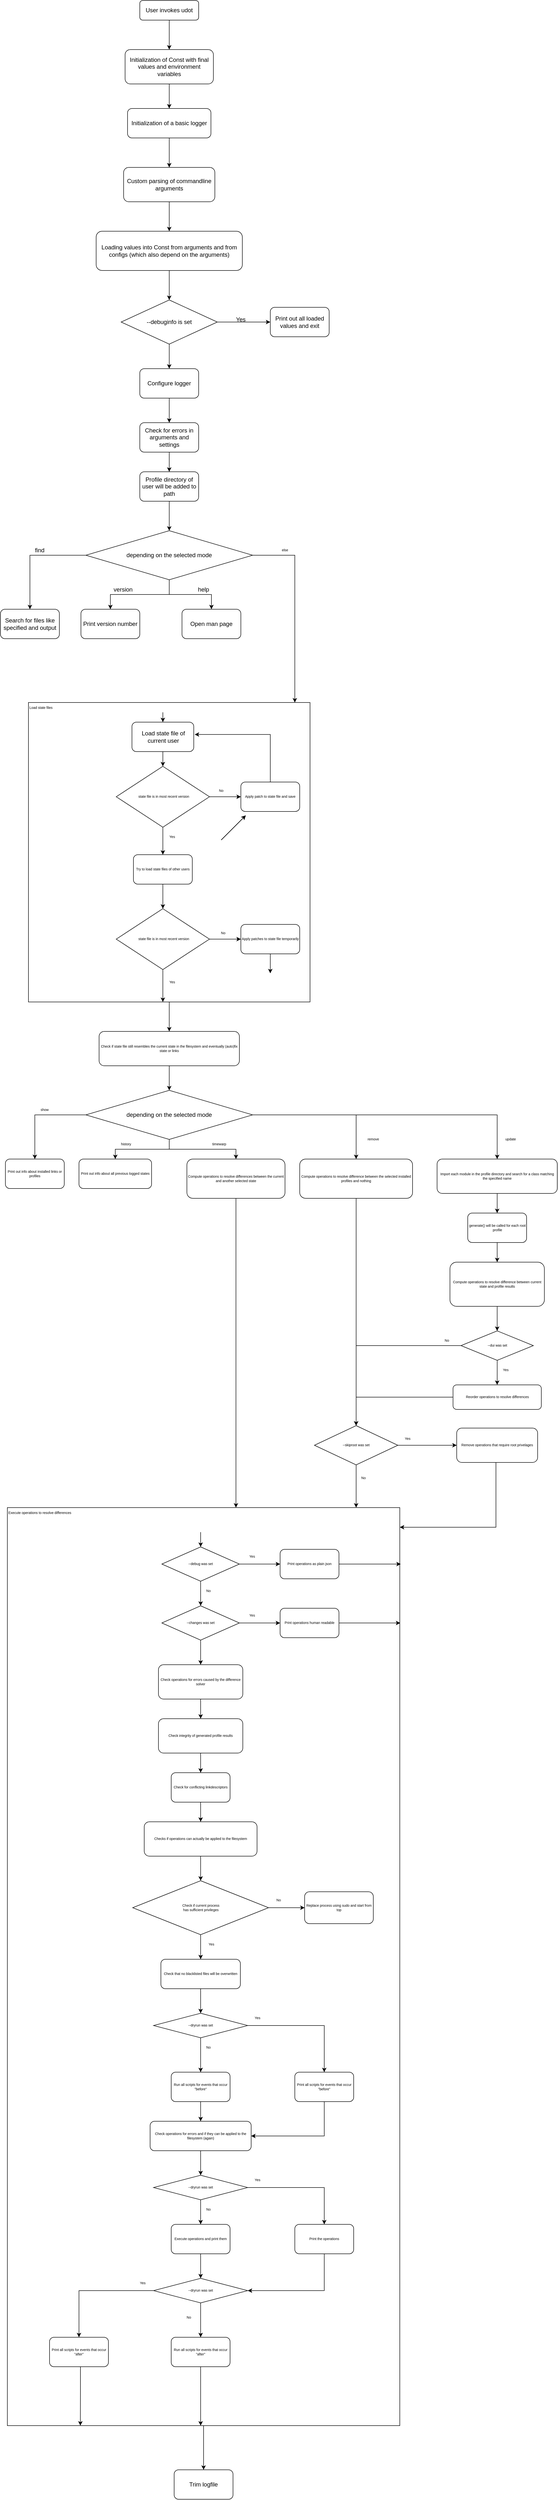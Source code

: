 <mxfile version="13.2.1" type="device"><diagram id="C5RBs43oDa-KdzZeNtuy" name="Page-1"><mxGraphModel dx="351" dy="704" grid="1" gridSize="10" guides="1" tooltips="1" connect="1" arrows="1" fold="1" page="1" pageScale="1" pageWidth="827" pageHeight="1169" math="0" shadow="0"><root><mxCell id="WIyWlLk6GJQsqaUBKTNV-0"/><mxCell id="WIyWlLk6GJQsqaUBKTNV-1" parent="WIyWlLk6GJQsqaUBKTNV-0"/><mxCell id="iLqDEVRKOogCgmHGvr0Y-1" value="" style="edgeStyle=orthogonalEdgeStyle;rounded=0;orthogonalLoop=1;jettySize=auto;html=1;" edge="1" parent="WIyWlLk6GJQsqaUBKTNV-1" source="WIyWlLk6GJQsqaUBKTNV-3" target="iLqDEVRKOogCgmHGvr0Y-0"><mxGeometry relative="1" as="geometry"/></mxCell><mxCell id="WIyWlLk6GJQsqaUBKTNV-3" value="User invokes udot" style="rounded=1;whiteSpace=wrap;html=1;fontSize=12;glass=0;strokeWidth=1;shadow=0;" parent="WIyWlLk6GJQsqaUBKTNV-1" vertex="1"><mxGeometry x="354" y="50" width="120" height="40" as="geometry"/></mxCell><mxCell id="iLqDEVRKOogCgmHGvr0Y-3" value="" style="edgeStyle=orthogonalEdgeStyle;rounded=0;orthogonalLoop=1;jettySize=auto;html=1;" edge="1" parent="WIyWlLk6GJQsqaUBKTNV-1" source="iLqDEVRKOogCgmHGvr0Y-0" target="iLqDEVRKOogCgmHGvr0Y-2"><mxGeometry relative="1" as="geometry"/></mxCell><mxCell id="iLqDEVRKOogCgmHGvr0Y-0" value="Initialization of Const with final values and environment variables" style="rounded=1;whiteSpace=wrap;html=1;" vertex="1" parent="WIyWlLk6GJQsqaUBKTNV-1"><mxGeometry x="324" y="150" width="180" height="70" as="geometry"/></mxCell><mxCell id="iLqDEVRKOogCgmHGvr0Y-5" value="" style="edgeStyle=orthogonalEdgeStyle;rounded=0;orthogonalLoop=1;jettySize=auto;html=1;" edge="1" parent="WIyWlLk6GJQsqaUBKTNV-1" source="iLqDEVRKOogCgmHGvr0Y-2" target="iLqDEVRKOogCgmHGvr0Y-4"><mxGeometry relative="1" as="geometry"/></mxCell><mxCell id="iLqDEVRKOogCgmHGvr0Y-2" value="Initialization of a basic logger " style="rounded=1;whiteSpace=wrap;html=1;" vertex="1" parent="WIyWlLk6GJQsqaUBKTNV-1"><mxGeometry x="329" y="270" width="170" height="60" as="geometry"/></mxCell><mxCell id="iLqDEVRKOogCgmHGvr0Y-8" value="" style="edgeStyle=orthogonalEdgeStyle;rounded=0;orthogonalLoop=1;jettySize=auto;html=1;" edge="1" parent="WIyWlLk6GJQsqaUBKTNV-1" source="iLqDEVRKOogCgmHGvr0Y-4" target="iLqDEVRKOogCgmHGvr0Y-7"><mxGeometry relative="1" as="geometry"/></mxCell><mxCell id="iLqDEVRKOogCgmHGvr0Y-4" value="&lt;div&gt;Custom parsing of commandline arguments&lt;/div&gt;" style="rounded=1;whiteSpace=wrap;html=1;" vertex="1" parent="WIyWlLk6GJQsqaUBKTNV-1"><mxGeometry x="321" y="390" width="186" height="70" as="geometry"/></mxCell><mxCell id="iLqDEVRKOogCgmHGvr0Y-10" value="" style="edgeStyle=orthogonalEdgeStyle;rounded=0;orthogonalLoop=1;jettySize=auto;html=1;" edge="1" parent="WIyWlLk6GJQsqaUBKTNV-1" source="iLqDEVRKOogCgmHGvr0Y-7" target="iLqDEVRKOogCgmHGvr0Y-9"><mxGeometry relative="1" as="geometry"/></mxCell><mxCell id="iLqDEVRKOogCgmHGvr0Y-7" value="Loading values into Const from arguments and from configs (which also depend on the arguments)" style="rounded=1;whiteSpace=wrap;html=1;" vertex="1" parent="WIyWlLk6GJQsqaUBKTNV-1"><mxGeometry x="265" y="520" width="298" height="80" as="geometry"/></mxCell><mxCell id="iLqDEVRKOogCgmHGvr0Y-13" value="" style="edgeStyle=orthogonalEdgeStyle;rounded=0;orthogonalLoop=1;jettySize=auto;html=1;entryX=0;entryY=0.5;entryDx=0;entryDy=0;" edge="1" parent="WIyWlLk6GJQsqaUBKTNV-1" source="iLqDEVRKOogCgmHGvr0Y-9" target="iLqDEVRKOogCgmHGvr0Y-11"><mxGeometry relative="1" as="geometry"><mxPoint x="592" y="705" as="targetPoint"/></mxGeometry></mxCell><mxCell id="iLqDEVRKOogCgmHGvr0Y-18" value="" style="edgeStyle=orthogonalEdgeStyle;rounded=0;orthogonalLoop=1;jettySize=auto;html=1;" edge="1" parent="WIyWlLk6GJQsqaUBKTNV-1" source="iLqDEVRKOogCgmHGvr0Y-9" target="iLqDEVRKOogCgmHGvr0Y-17"><mxGeometry relative="1" as="geometry"/></mxCell><mxCell id="iLqDEVRKOogCgmHGvr0Y-9" value="&lt;div&gt;--debuginfo is set&lt;/div&gt;" style="rhombus;whiteSpace=wrap;html=1;" vertex="1" parent="WIyWlLk6GJQsqaUBKTNV-1"><mxGeometry x="316" y="660" width="196" height="90" as="geometry"/></mxCell><mxCell id="iLqDEVRKOogCgmHGvr0Y-11" value="Print out all loaded values and exit" style="rounded=1;whiteSpace=wrap;html=1;" vertex="1" parent="WIyWlLk6GJQsqaUBKTNV-1"><mxGeometry x="620" y="675" width="120" height="60" as="geometry"/></mxCell><mxCell id="iLqDEVRKOogCgmHGvr0Y-14" value="&lt;div&gt;Yes&lt;/div&gt;" style="text;html=1;strokeColor=none;fillColor=none;align=center;verticalAlign=middle;whiteSpace=wrap;rounded=0;" vertex="1" parent="WIyWlLk6GJQsqaUBKTNV-1"><mxGeometry x="540" y="690" width="40" height="20" as="geometry"/></mxCell><mxCell id="iLqDEVRKOogCgmHGvr0Y-20" value="" style="edgeStyle=orthogonalEdgeStyle;rounded=0;orthogonalLoop=1;jettySize=auto;html=1;" edge="1" parent="WIyWlLk6GJQsqaUBKTNV-1" source="iLqDEVRKOogCgmHGvr0Y-17" target="iLqDEVRKOogCgmHGvr0Y-19"><mxGeometry relative="1" as="geometry"/></mxCell><mxCell id="iLqDEVRKOogCgmHGvr0Y-17" value="Configure logger" style="rounded=1;whiteSpace=wrap;html=1;" vertex="1" parent="WIyWlLk6GJQsqaUBKTNV-1"><mxGeometry x="354" y="800" width="120" height="60" as="geometry"/></mxCell><mxCell id="iLqDEVRKOogCgmHGvr0Y-23" value="" style="edgeStyle=orthogonalEdgeStyle;rounded=0;orthogonalLoop=1;jettySize=auto;html=1;" edge="1" parent="WIyWlLk6GJQsqaUBKTNV-1" source="iLqDEVRKOogCgmHGvr0Y-19" target="iLqDEVRKOogCgmHGvr0Y-22"><mxGeometry relative="1" as="geometry"/></mxCell><mxCell id="iLqDEVRKOogCgmHGvr0Y-19" value="Check for errors in arguments and settings " style="rounded=1;whiteSpace=wrap;html=1;" vertex="1" parent="WIyWlLk6GJQsqaUBKTNV-1"><mxGeometry x="354" y="910" width="120" height="60" as="geometry"/></mxCell><mxCell id="iLqDEVRKOogCgmHGvr0Y-26" value="" style="edgeStyle=orthogonalEdgeStyle;rounded=0;orthogonalLoop=1;jettySize=auto;html=1;" edge="1" parent="WIyWlLk6GJQsqaUBKTNV-1" source="iLqDEVRKOogCgmHGvr0Y-22" target="iLqDEVRKOogCgmHGvr0Y-25"><mxGeometry relative="1" as="geometry"/></mxCell><mxCell id="iLqDEVRKOogCgmHGvr0Y-22" value="Profile directory of user will be added to path" style="rounded=1;whiteSpace=wrap;html=1;" vertex="1" parent="WIyWlLk6GJQsqaUBKTNV-1"><mxGeometry x="354" y="1010" width="120" height="60" as="geometry"/></mxCell><mxCell id="iLqDEVRKOogCgmHGvr0Y-30" style="edgeStyle=orthogonalEdgeStyle;rounded=0;orthogonalLoop=1;jettySize=auto;html=1;" edge="1" parent="WIyWlLk6GJQsqaUBKTNV-1" source="iLqDEVRKOogCgmHGvr0Y-25" target="iLqDEVRKOogCgmHGvr0Y-27"><mxGeometry relative="1" as="geometry"/></mxCell><mxCell id="iLqDEVRKOogCgmHGvr0Y-35" style="edgeStyle=orthogonalEdgeStyle;rounded=0;orthogonalLoop=1;jettySize=auto;html=1;" edge="1" parent="WIyWlLk6GJQsqaUBKTNV-1" source="iLqDEVRKOogCgmHGvr0Y-25" target="iLqDEVRKOogCgmHGvr0Y-32"><mxGeometry relative="1" as="geometry"/></mxCell><mxCell id="iLqDEVRKOogCgmHGvr0Y-38" style="edgeStyle=orthogonalEdgeStyle;rounded=0;orthogonalLoop=1;jettySize=auto;html=1;" edge="1" parent="WIyWlLk6GJQsqaUBKTNV-1" source="iLqDEVRKOogCgmHGvr0Y-25" target="iLqDEVRKOogCgmHGvr0Y-37"><mxGeometry relative="1" as="geometry"/></mxCell><mxCell id="iLqDEVRKOogCgmHGvr0Y-46" style="edgeStyle=orthogonalEdgeStyle;rounded=0;orthogonalLoop=1;jettySize=auto;html=1;fontSize=7;" edge="1" parent="WIyWlLk6GJQsqaUBKTNV-1" source="iLqDEVRKOogCgmHGvr0Y-25" target="iLqDEVRKOogCgmHGvr0Y-41"><mxGeometry relative="1" as="geometry"><Array as="points"><mxPoint x="670" y="1180"/></Array></mxGeometry></mxCell><mxCell id="iLqDEVRKOogCgmHGvr0Y-25" value="depending on the selected mode" style="rhombus;whiteSpace=wrap;html=1;" vertex="1" parent="WIyWlLk6GJQsqaUBKTNV-1"><mxGeometry x="244" y="1130" width="340" height="100" as="geometry"/></mxCell><mxCell id="iLqDEVRKOogCgmHGvr0Y-27" value="Search for files like specified and output " style="rounded=1;whiteSpace=wrap;html=1;" vertex="1" parent="WIyWlLk6GJQsqaUBKTNV-1"><mxGeometry x="70" y="1290" width="120" height="60" as="geometry"/></mxCell><mxCell id="iLqDEVRKOogCgmHGvr0Y-31" value="find" style="text;html=1;strokeColor=none;fillColor=none;align=center;verticalAlign=middle;whiteSpace=wrap;rounded=0;" vertex="1" parent="WIyWlLk6GJQsqaUBKTNV-1"><mxGeometry x="130" y="1160" width="40" height="20" as="geometry"/></mxCell><mxCell id="iLqDEVRKOogCgmHGvr0Y-32" value="Print version number" style="rounded=1;whiteSpace=wrap;html=1;" vertex="1" parent="WIyWlLk6GJQsqaUBKTNV-1"><mxGeometry x="234" y="1290" width="120" height="60" as="geometry"/></mxCell><mxCell id="iLqDEVRKOogCgmHGvr0Y-36" value="&lt;div&gt;version&lt;/div&gt;" style="text;html=1;strokeColor=none;fillColor=none;align=center;verticalAlign=middle;whiteSpace=wrap;rounded=0;" vertex="1" parent="WIyWlLk6GJQsqaUBKTNV-1"><mxGeometry x="300" y="1240" width="40" height="20" as="geometry"/></mxCell><mxCell id="iLqDEVRKOogCgmHGvr0Y-37" value="Open man page" style="rounded=1;whiteSpace=wrap;html=1;" vertex="1" parent="WIyWlLk6GJQsqaUBKTNV-1"><mxGeometry x="440" y="1290" width="120" height="60" as="geometry"/></mxCell><mxCell id="iLqDEVRKOogCgmHGvr0Y-39" value="&lt;div&gt;help&lt;/div&gt;" style="text;html=1;strokeColor=none;fillColor=none;align=center;verticalAlign=middle;whiteSpace=wrap;rounded=0;" vertex="1" parent="WIyWlLk6GJQsqaUBKTNV-1"><mxGeometry x="464" y="1240" width="40" height="20" as="geometry"/></mxCell><mxCell id="iLqDEVRKOogCgmHGvr0Y-66" value="" style="edgeStyle=orthogonalEdgeStyle;rounded=0;orthogonalLoop=1;jettySize=auto;html=1;fontSize=7;" edge="1" parent="WIyWlLk6GJQsqaUBKTNV-1" source="iLqDEVRKOogCgmHGvr0Y-41" target="iLqDEVRKOogCgmHGvr0Y-65"><mxGeometry relative="1" as="geometry"/></mxCell><mxCell id="iLqDEVRKOogCgmHGvr0Y-41" value="&lt;div&gt;&lt;font style=&quot;font-size: 7px&quot;&gt;Load state files&lt;br&gt;&lt;/font&gt;&lt;/div&gt;" style="rounded=0;whiteSpace=wrap;html=1;align=left;verticalAlign=top;fontSize=7;" vertex="1" parent="WIyWlLk6GJQsqaUBKTNV-1"><mxGeometry x="127" y="1480" width="574" height="610" as="geometry"/></mxCell><mxCell id="iLqDEVRKOogCgmHGvr0Y-45" style="edgeStyle=orthogonalEdgeStyle;rounded=0;orthogonalLoop=1;jettySize=auto;html=1;fontSize=7;" edge="1" parent="WIyWlLk6GJQsqaUBKTNV-1" source="iLqDEVRKOogCgmHGvr0Y-43" target="iLqDEVRKOogCgmHGvr0Y-44"><mxGeometry relative="1" as="geometry"/></mxCell><mxCell id="iLqDEVRKOogCgmHGvr0Y-43" value="&lt;div style=&quot;font-size: 12px&quot; align=&quot;center&quot;&gt;Load state file of current user&lt;br&gt;&lt;/div&gt;" style="rounded=1;whiteSpace=wrap;html=1;fontSize=7;align=left;" vertex="1" parent="WIyWlLk6GJQsqaUBKTNV-1"><mxGeometry x="338" y="1520" width="126" height="60" as="geometry"/></mxCell><mxCell id="iLqDEVRKOogCgmHGvr0Y-49" style="edgeStyle=orthogonalEdgeStyle;rounded=0;orthogonalLoop=1;jettySize=auto;html=1;fontSize=7;" edge="1" parent="WIyWlLk6GJQsqaUBKTNV-1" source="iLqDEVRKOogCgmHGvr0Y-44" target="iLqDEVRKOogCgmHGvr0Y-48"><mxGeometry relative="1" as="geometry"/></mxCell><mxCell id="iLqDEVRKOogCgmHGvr0Y-53" value="" style="edgeStyle=orthogonalEdgeStyle;rounded=0;orthogonalLoop=1;jettySize=auto;html=1;fontSize=7;" edge="1" parent="WIyWlLk6GJQsqaUBKTNV-1" source="iLqDEVRKOogCgmHGvr0Y-44" target="iLqDEVRKOogCgmHGvr0Y-52"><mxGeometry relative="1" as="geometry"/></mxCell><mxCell id="iLqDEVRKOogCgmHGvr0Y-44" value="&amp;nbsp; state file is in most recent version" style="rhombus;whiteSpace=wrap;html=1;fontSize=7;align=center;verticalAlign=middle;" vertex="1" parent="WIyWlLk6GJQsqaUBKTNV-1"><mxGeometry x="306" y="1610" width="190" height="124" as="geometry"/></mxCell><mxCell id="iLqDEVRKOogCgmHGvr0Y-47" value="else" style="text;html=1;strokeColor=none;fillColor=none;align=center;verticalAlign=middle;whiteSpace=wrap;rounded=0;fontSize=7;" vertex="1" parent="WIyWlLk6GJQsqaUBKTNV-1"><mxGeometry x="630" y="1160" width="40" height="20" as="geometry"/></mxCell><mxCell id="iLqDEVRKOogCgmHGvr0Y-50" style="edgeStyle=orthogonalEdgeStyle;rounded=0;orthogonalLoop=1;jettySize=auto;html=1;entryX=1.015;entryY=0.419;entryDx=0;entryDy=0;entryPerimeter=0;fontSize=7;" edge="1" parent="WIyWlLk6GJQsqaUBKTNV-1" source="iLqDEVRKOogCgmHGvr0Y-48" target="iLqDEVRKOogCgmHGvr0Y-43"><mxGeometry relative="1" as="geometry"><Array as="points"><mxPoint x="620" y="1545"/></Array></mxGeometry></mxCell><mxCell id="iLqDEVRKOogCgmHGvr0Y-48" value="Apply patch to state file and save" style="rounded=1;whiteSpace=wrap;html=1;fontSize=7;align=center;" vertex="1" parent="WIyWlLk6GJQsqaUBKTNV-1"><mxGeometry x="560" y="1642" width="120" height="60" as="geometry"/></mxCell><mxCell id="iLqDEVRKOogCgmHGvr0Y-51" value="No" style="text;html=1;strokeColor=none;fillColor=none;align=center;verticalAlign=middle;whiteSpace=wrap;rounded=0;fontSize=7;" vertex="1" parent="WIyWlLk6GJQsqaUBKTNV-1"><mxGeometry x="500" y="1650" width="40" height="20" as="geometry"/></mxCell><mxCell id="iLqDEVRKOogCgmHGvr0Y-55" value="" style="edgeStyle=orthogonalEdgeStyle;rounded=0;orthogonalLoop=1;jettySize=auto;html=1;fontSize=7;" edge="1" parent="WIyWlLk6GJQsqaUBKTNV-1" source="iLqDEVRKOogCgmHGvr0Y-52" target="iLqDEVRKOogCgmHGvr0Y-54"><mxGeometry relative="1" as="geometry"/></mxCell><mxCell id="iLqDEVRKOogCgmHGvr0Y-52" value="Try to load state files of other users" style="rounded=1;whiteSpace=wrap;html=1;fontSize=7;align=center;" vertex="1" parent="WIyWlLk6GJQsqaUBKTNV-1"><mxGeometry x="341" y="1790" width="120" height="60" as="geometry"/></mxCell><mxCell id="iLqDEVRKOogCgmHGvr0Y-57" value="" style="edgeStyle=orthogonalEdgeStyle;rounded=0;orthogonalLoop=1;jettySize=auto;html=1;fontSize=7;" edge="1" parent="WIyWlLk6GJQsqaUBKTNV-1" source="iLqDEVRKOogCgmHGvr0Y-54" target="iLqDEVRKOogCgmHGvr0Y-56"><mxGeometry relative="1" as="geometry"/></mxCell><mxCell id="iLqDEVRKOogCgmHGvr0Y-61" value="" style="edgeStyle=orthogonalEdgeStyle;rounded=0;orthogonalLoop=1;jettySize=auto;html=1;fontSize=7;" edge="1" parent="WIyWlLk6GJQsqaUBKTNV-1" source="iLqDEVRKOogCgmHGvr0Y-54"><mxGeometry relative="1" as="geometry"><mxPoint x="401" y="2090" as="targetPoint"/></mxGeometry></mxCell><mxCell id="iLqDEVRKOogCgmHGvr0Y-54" value="&amp;nbsp; state file is in most recent version" style="rhombus;whiteSpace=wrap;html=1;fontSize=7;align=center;verticalAlign=middle;" vertex="1" parent="WIyWlLk6GJQsqaUBKTNV-1"><mxGeometry x="306" y="1900" width="190" height="124" as="geometry"/></mxCell><mxCell id="iLqDEVRKOogCgmHGvr0Y-56" value="Apply patches to state file temporarily" style="rounded=1;whiteSpace=wrap;html=1;fontSize=7;align=center;" vertex="1" parent="WIyWlLk6GJQsqaUBKTNV-1"><mxGeometry x="560" y="1932" width="120" height="60" as="geometry"/></mxCell><mxCell id="iLqDEVRKOogCgmHGvr0Y-58" value="No" style="text;html=1;strokeColor=none;fillColor=none;align=center;verticalAlign=middle;whiteSpace=wrap;rounded=0;fontSize=7;" vertex="1" parent="WIyWlLk6GJQsqaUBKTNV-1"><mxGeometry x="504" y="1940" width="40" height="20" as="geometry"/></mxCell><mxCell id="iLqDEVRKOogCgmHGvr0Y-59" value="&lt;div&gt;Yes&lt;/div&gt;" style="text;html=1;strokeColor=none;fillColor=none;align=center;verticalAlign=middle;whiteSpace=wrap;rounded=0;fontSize=7;" vertex="1" parent="WIyWlLk6GJQsqaUBKTNV-1"><mxGeometry x="400" y="1744" width="40" height="20" as="geometry"/></mxCell><mxCell id="iLqDEVRKOogCgmHGvr0Y-63" style="edgeStyle=orthogonalEdgeStyle;rounded=0;orthogonalLoop=1;jettySize=auto;html=1;fontSize=7;" edge="1" parent="WIyWlLk6GJQsqaUBKTNV-1" source="iLqDEVRKOogCgmHGvr0Y-56" target="iLqDEVRKOogCgmHGvr0Y-41"><mxGeometry relative="1" as="geometry"><Array as="points"><mxPoint x="630" y="2040"/><mxPoint x="630" y="2040"/></Array></mxGeometry></mxCell><mxCell id="iLqDEVRKOogCgmHGvr0Y-64" value="&lt;div&gt;Yes&lt;/div&gt;" style="text;html=1;strokeColor=none;fillColor=none;align=center;verticalAlign=middle;whiteSpace=wrap;rounded=0;fontSize=7;" vertex="1" parent="WIyWlLk6GJQsqaUBKTNV-1"><mxGeometry x="400" y="2040" width="40" height="20" as="geometry"/></mxCell><mxCell id="iLqDEVRKOogCgmHGvr0Y-68" value="" style="edgeStyle=orthogonalEdgeStyle;rounded=0;orthogonalLoop=1;jettySize=auto;html=1;fontSize=7;" edge="1" parent="WIyWlLk6GJQsqaUBKTNV-1" source="iLqDEVRKOogCgmHGvr0Y-65" target="iLqDEVRKOogCgmHGvr0Y-67"><mxGeometry relative="1" as="geometry"/></mxCell><mxCell id="iLqDEVRKOogCgmHGvr0Y-65" value="Check if state file still resembles the current state in the filesystem and eventually (auto)fix state or links" style="rounded=1;whiteSpace=wrap;html=1;fontSize=7;align=center;" vertex="1" parent="WIyWlLk6GJQsqaUBKTNV-1"><mxGeometry x="271" y="2150" width="286" height="70" as="geometry"/></mxCell><mxCell id="iLqDEVRKOogCgmHGvr0Y-71" value="" style="edgeStyle=orthogonalEdgeStyle;rounded=0;orthogonalLoop=1;jettySize=auto;html=1;fontSize=7;" edge="1" parent="WIyWlLk6GJQsqaUBKTNV-1" source="iLqDEVRKOogCgmHGvr0Y-67" target="iLqDEVRKOogCgmHGvr0Y-69"><mxGeometry relative="1" as="geometry"><mxPoint x="130" y="2400" as="targetPoint"/></mxGeometry></mxCell><mxCell id="iLqDEVRKOogCgmHGvr0Y-74" style="edgeStyle=orthogonalEdgeStyle;rounded=0;orthogonalLoop=1;jettySize=auto;html=1;fontSize=7;" edge="1" parent="WIyWlLk6GJQsqaUBKTNV-1" source="iLqDEVRKOogCgmHGvr0Y-67" target="iLqDEVRKOogCgmHGvr0Y-73"><mxGeometry relative="1" as="geometry"/></mxCell><mxCell id="iLqDEVRKOogCgmHGvr0Y-78" style="edgeStyle=orthogonalEdgeStyle;rounded=0;orthogonalLoop=1;jettySize=auto;html=1;fontSize=7;" edge="1" parent="WIyWlLk6GJQsqaUBKTNV-1" source="iLqDEVRKOogCgmHGvr0Y-67" target="iLqDEVRKOogCgmHGvr0Y-76"><mxGeometry relative="1" as="geometry"/></mxCell><mxCell id="iLqDEVRKOogCgmHGvr0Y-80" style="edgeStyle=orthogonalEdgeStyle;rounded=0;orthogonalLoop=1;jettySize=auto;html=1;entryX=0.5;entryY=0;entryDx=0;entryDy=0;fontSize=7;" edge="1" parent="WIyWlLk6GJQsqaUBKTNV-1" source="iLqDEVRKOogCgmHGvr0Y-67" target="iLqDEVRKOogCgmHGvr0Y-77"><mxGeometry relative="1" as="geometry"/></mxCell><mxCell id="iLqDEVRKOogCgmHGvr0Y-87" style="edgeStyle=orthogonalEdgeStyle;rounded=0;orthogonalLoop=1;jettySize=auto;html=1;fontSize=7;" edge="1" parent="WIyWlLk6GJQsqaUBKTNV-1" source="iLqDEVRKOogCgmHGvr0Y-67" target="iLqDEVRKOogCgmHGvr0Y-83"><mxGeometry relative="1" as="geometry"/></mxCell><mxCell id="iLqDEVRKOogCgmHGvr0Y-67" value="depending on the selected mode" style="rhombus;whiteSpace=wrap;html=1;" vertex="1" parent="WIyWlLk6GJQsqaUBKTNV-1"><mxGeometry x="244" y="2270" width="340" height="100" as="geometry"/></mxCell><mxCell id="iLqDEVRKOogCgmHGvr0Y-69" value="Print out info about installed links or profiles" style="rounded=1;whiteSpace=wrap;html=1;fontSize=7;align=center;" vertex="1" parent="WIyWlLk6GJQsqaUBKTNV-1"><mxGeometry x="80" y="2410" width="120" height="60" as="geometry"/></mxCell><mxCell id="iLqDEVRKOogCgmHGvr0Y-72" value="show" style="text;html=1;strokeColor=none;fillColor=none;align=center;verticalAlign=middle;whiteSpace=wrap;rounded=0;fontSize=7;" vertex="1" parent="WIyWlLk6GJQsqaUBKTNV-1"><mxGeometry x="140" y="2300" width="40" height="20" as="geometry"/></mxCell><mxCell id="iLqDEVRKOogCgmHGvr0Y-73" value="Print out info about all previous logged states" style="rounded=1;whiteSpace=wrap;html=1;fontSize=7;align=center;" vertex="1" parent="WIyWlLk6GJQsqaUBKTNV-1"><mxGeometry x="230" y="2410" width="148" height="60" as="geometry"/></mxCell><mxCell id="iLqDEVRKOogCgmHGvr0Y-75" value="history" style="text;html=1;strokeColor=none;fillColor=none;align=center;verticalAlign=middle;whiteSpace=wrap;rounded=0;fontSize=7;" vertex="1" parent="WIyWlLk6GJQsqaUBKTNV-1"><mxGeometry x="306" y="2370" width="40" height="20" as="geometry"/></mxCell><mxCell id="iLqDEVRKOogCgmHGvr0Y-200" style="edgeStyle=orthogonalEdgeStyle;rounded=0;orthogonalLoop=1;jettySize=auto;html=1;fontSize=7;" edge="1" parent="WIyWlLk6GJQsqaUBKTNV-1" source="iLqDEVRKOogCgmHGvr0Y-76"><mxGeometry relative="1" as="geometry"><mxPoint x="550" y="3120" as="targetPoint"/><Array as="points"><mxPoint x="550" y="2890"/><mxPoint x="550" y="2890"/></Array></mxGeometry></mxCell><mxCell id="iLqDEVRKOogCgmHGvr0Y-76" value="Compute operations to resolve differences between the current and another selected state" style="rounded=1;whiteSpace=wrap;html=1;fontSize=7;align=center;" vertex="1" parent="WIyWlLk6GJQsqaUBKTNV-1"><mxGeometry x="450" y="2410" width="200" height="80" as="geometry"/></mxCell><mxCell id="iLqDEVRKOogCgmHGvr0Y-104" style="edgeStyle=orthogonalEdgeStyle;rounded=0;orthogonalLoop=1;jettySize=auto;html=1;fontSize=7;" edge="1" parent="WIyWlLk6GJQsqaUBKTNV-1" source="iLqDEVRKOogCgmHGvr0Y-77" target="iLqDEVRKOogCgmHGvr0Y-92"><mxGeometry relative="1" as="geometry"/></mxCell><mxCell id="iLqDEVRKOogCgmHGvr0Y-77" value="Compute operations to resolve difference between the selected installed profiles and nothing" style="rounded=1;whiteSpace=wrap;html=1;fontSize=7;align=center;" vertex="1" parent="WIyWlLk6GJQsqaUBKTNV-1"><mxGeometry x="680" y="2410" width="230" height="80" as="geometry"/></mxCell><mxCell id="iLqDEVRKOogCgmHGvr0Y-79" value="&lt;div&gt;timewarp&lt;/div&gt;" style="text;html=1;strokeColor=none;fillColor=none;align=center;verticalAlign=middle;whiteSpace=wrap;rounded=0;fontSize=7;" vertex="1" parent="WIyWlLk6GJQsqaUBKTNV-1"><mxGeometry x="496" y="2370" width="40" height="20" as="geometry"/></mxCell><mxCell id="iLqDEVRKOogCgmHGvr0Y-81" value="remove" style="text;html=1;strokeColor=none;fillColor=none;align=center;verticalAlign=middle;whiteSpace=wrap;rounded=0;fontSize=7;" vertex="1" parent="WIyWlLk6GJQsqaUBKTNV-1"><mxGeometry x="810" y="2360" width="40" height="20" as="geometry"/></mxCell><mxCell id="iLqDEVRKOogCgmHGvr0Y-91" value="" style="edgeStyle=orthogonalEdgeStyle;rounded=0;orthogonalLoop=1;jettySize=auto;html=1;fontSize=7;" edge="1" parent="WIyWlLk6GJQsqaUBKTNV-1" source="iLqDEVRKOogCgmHGvr0Y-82" target="iLqDEVRKOogCgmHGvr0Y-90"><mxGeometry relative="1" as="geometry"/></mxCell><mxCell id="iLqDEVRKOogCgmHGvr0Y-82" value="Compute operations to resolve difference between current state and profile results" style="rounded=1;whiteSpace=wrap;html=1;fontSize=7;align=center;" vertex="1" parent="WIyWlLk6GJQsqaUBKTNV-1"><mxGeometry x="986.25" y="2620" width="192.5" height="90" as="geometry"/></mxCell><mxCell id="iLqDEVRKOogCgmHGvr0Y-85" style="edgeStyle=orthogonalEdgeStyle;rounded=0;orthogonalLoop=1;jettySize=auto;html=1;entryX=0.5;entryY=0;entryDx=0;entryDy=0;fontSize=7;" edge="1" parent="WIyWlLk6GJQsqaUBKTNV-1" source="iLqDEVRKOogCgmHGvr0Y-83" target="iLqDEVRKOogCgmHGvr0Y-84"><mxGeometry relative="1" as="geometry"/></mxCell><mxCell id="iLqDEVRKOogCgmHGvr0Y-83" value="Import each module in the profile directory and search for a class matching the specified name" style="rounded=1;whiteSpace=wrap;html=1;fontSize=7;align=center;" vertex="1" parent="WIyWlLk6GJQsqaUBKTNV-1"><mxGeometry x="960" y="2410" width="245" height="70" as="geometry"/></mxCell><mxCell id="iLqDEVRKOogCgmHGvr0Y-86" style="edgeStyle=orthogonalEdgeStyle;rounded=0;orthogonalLoop=1;jettySize=auto;html=1;fontSize=7;" edge="1" parent="WIyWlLk6GJQsqaUBKTNV-1" source="iLqDEVRKOogCgmHGvr0Y-84" target="iLqDEVRKOogCgmHGvr0Y-82"><mxGeometry relative="1" as="geometry"/></mxCell><mxCell id="iLqDEVRKOogCgmHGvr0Y-84" value="generate() will be called for each root profile" style="rounded=1;whiteSpace=wrap;html=1;fontSize=7;align=center;" vertex="1" parent="WIyWlLk6GJQsqaUBKTNV-1"><mxGeometry x="1022.5" y="2520" width="120" height="60" as="geometry"/></mxCell><mxCell id="iLqDEVRKOogCgmHGvr0Y-88" value="update" style="text;html=1;strokeColor=none;fillColor=none;align=center;verticalAlign=middle;whiteSpace=wrap;rounded=0;fontSize=7;" vertex="1" parent="WIyWlLk6GJQsqaUBKTNV-1"><mxGeometry x="1090" y="2360" width="40" height="20" as="geometry"/></mxCell><mxCell id="iLqDEVRKOogCgmHGvr0Y-94" value="" style="edgeStyle=orthogonalEdgeStyle;rounded=0;orthogonalLoop=1;jettySize=auto;html=1;fontSize=7;entryX=1;entryY=0.5;entryDx=0;entryDy=0;" edge="1" parent="WIyWlLk6GJQsqaUBKTNV-1" source="iLqDEVRKOogCgmHGvr0Y-90" target="iLqDEVRKOogCgmHGvr0Y-92"><mxGeometry relative="1" as="geometry"><mxPoint x="928.75" y="2790.0" as="targetPoint"/><Array as="points"><mxPoint x="795" y="2790"/><mxPoint x="795" y="2993"/></Array></mxGeometry></mxCell><mxCell id="iLqDEVRKOogCgmHGvr0Y-98" style="edgeStyle=orthogonalEdgeStyle;rounded=0;orthogonalLoop=1;jettySize=auto;html=1;fontSize=7;" edge="1" parent="WIyWlLk6GJQsqaUBKTNV-1" source="iLqDEVRKOogCgmHGvr0Y-90" target="iLqDEVRKOogCgmHGvr0Y-96"><mxGeometry relative="1" as="geometry"/></mxCell><mxCell id="iLqDEVRKOogCgmHGvr0Y-90" value="--dui was set" style="rhombus;whiteSpace=wrap;html=1;fontSize=7;align=center;" vertex="1" parent="WIyWlLk6GJQsqaUBKTNV-1"><mxGeometry x="1008.75" y="2760" width="147.5" height="60" as="geometry"/></mxCell><mxCell id="iLqDEVRKOogCgmHGvr0Y-106" style="edgeStyle=orthogonalEdgeStyle;rounded=0;orthogonalLoop=1;jettySize=auto;html=1;fontSize=7;" edge="1" parent="WIyWlLk6GJQsqaUBKTNV-1" source="iLqDEVRKOogCgmHGvr0Y-92" target="iLqDEVRKOogCgmHGvr0Y-105"><mxGeometry relative="1" as="geometry"/></mxCell><mxCell id="iLqDEVRKOogCgmHGvr0Y-112" style="edgeStyle=orthogonalEdgeStyle;rounded=0;orthogonalLoop=1;jettySize=auto;html=1;fontSize=7;" edge="1" parent="WIyWlLk6GJQsqaUBKTNV-1" source="iLqDEVRKOogCgmHGvr0Y-92" target="iLqDEVRKOogCgmHGvr0Y-108"><mxGeometry relative="1" as="geometry"><Array as="points"><mxPoint x="795" y="3120"/><mxPoint x="795" y="3120"/></Array></mxGeometry></mxCell><mxCell id="iLqDEVRKOogCgmHGvr0Y-92" value="--skiproot was set" style="rhombus;whiteSpace=wrap;html=1;fontSize=7;align=center;" vertex="1" parent="WIyWlLk6GJQsqaUBKTNV-1"><mxGeometry x="710" y="2953" width="170" height="80" as="geometry"/></mxCell><mxCell id="iLqDEVRKOogCgmHGvr0Y-95" value="&lt;div&gt;No&lt;/div&gt;" style="text;html=1;strokeColor=none;fillColor=none;align=center;verticalAlign=middle;whiteSpace=wrap;rounded=0;fontSize=7;" vertex="1" parent="WIyWlLk6GJQsqaUBKTNV-1"><mxGeometry x="960" y="2770" width="40" height="20" as="geometry"/></mxCell><mxCell id="iLqDEVRKOogCgmHGvr0Y-103" style="edgeStyle=orthogonalEdgeStyle;rounded=0;orthogonalLoop=1;jettySize=auto;html=1;fontSize=7;" edge="1" parent="WIyWlLk6GJQsqaUBKTNV-1" source="iLqDEVRKOogCgmHGvr0Y-96" target="iLqDEVRKOogCgmHGvr0Y-92"><mxGeometry relative="1" as="geometry"/></mxCell><mxCell id="iLqDEVRKOogCgmHGvr0Y-96" value="Reorder operations to resolve differences" style="rounded=1;whiteSpace=wrap;html=1;fontSize=7;align=center;" vertex="1" parent="WIyWlLk6GJQsqaUBKTNV-1"><mxGeometry x="992.5" y="2870" width="180" height="50" as="geometry"/></mxCell><mxCell id="iLqDEVRKOogCgmHGvr0Y-102" value="&lt;div&gt;Yes&lt;/div&gt;" style="text;html=1;strokeColor=none;fillColor=none;align=center;verticalAlign=middle;whiteSpace=wrap;rounded=0;fontSize=7;" vertex="1" parent="WIyWlLk6GJQsqaUBKTNV-1"><mxGeometry x="1080" y="2830" width="40" height="20" as="geometry"/></mxCell><mxCell id="iLqDEVRKOogCgmHGvr0Y-113" style="edgeStyle=orthogonalEdgeStyle;rounded=0;orthogonalLoop=1;jettySize=auto;html=1;fontSize=7;" edge="1" parent="WIyWlLk6GJQsqaUBKTNV-1" source="iLqDEVRKOogCgmHGvr0Y-105" target="iLqDEVRKOogCgmHGvr0Y-108"><mxGeometry relative="1" as="geometry"><mxPoint x="1082.5" y="3240.0" as="targetPoint"/><Array as="points"><mxPoint x="1080" y="3160"/></Array></mxGeometry></mxCell><mxCell id="iLqDEVRKOogCgmHGvr0Y-105" value="Remove operations that require root privelages" style="rounded=1;whiteSpace=wrap;html=1;fontSize=7;align=center;" vertex="1" parent="WIyWlLk6GJQsqaUBKTNV-1"><mxGeometry x="1000" y="2958" width="165" height="70" as="geometry"/></mxCell><mxCell id="iLqDEVRKOogCgmHGvr0Y-107" value="&lt;div&gt;Yes&lt;/div&gt;" style="text;html=1;strokeColor=none;fillColor=none;align=center;verticalAlign=middle;whiteSpace=wrap;rounded=0;fontSize=7;" vertex="1" parent="WIyWlLk6GJQsqaUBKTNV-1"><mxGeometry x="880" y="2970" width="40" height="20" as="geometry"/></mxCell><mxCell id="iLqDEVRKOogCgmHGvr0Y-201" style="edgeStyle=orthogonalEdgeStyle;rounded=0;orthogonalLoop=1;jettySize=auto;html=1;fontSize=7;" edge="1" parent="WIyWlLk6GJQsqaUBKTNV-1" source="iLqDEVRKOogCgmHGvr0Y-108" target="iLqDEVRKOogCgmHGvr0Y-202"><mxGeometry relative="1" as="geometry"><mxPoint x="484" y="5180" as="targetPoint"/></mxGeometry></mxCell><mxCell id="iLqDEVRKOogCgmHGvr0Y-108" value="Execute operations to resolve differences" style="rounded=0;whiteSpace=wrap;html=1;fontSize=7;align=left;verticalAlign=top;" vertex="1" parent="WIyWlLk6GJQsqaUBKTNV-1"><mxGeometry x="84" y="3120" width="800" height="1870" as="geometry"/></mxCell><mxCell id="iLqDEVRKOogCgmHGvr0Y-111" value="&lt;div&gt;No&lt;/div&gt;" style="text;html=1;strokeColor=none;fillColor=none;align=center;verticalAlign=middle;whiteSpace=wrap;rounded=0;fontSize=7;" vertex="1" parent="WIyWlLk6GJQsqaUBKTNV-1"><mxGeometry x="790" y="3050" width="40" height="20" as="geometry"/></mxCell><mxCell id="iLqDEVRKOogCgmHGvr0Y-125" style="edgeStyle=orthogonalEdgeStyle;rounded=0;orthogonalLoop=1;jettySize=auto;html=1;fontSize=7;" edge="1" parent="WIyWlLk6GJQsqaUBKTNV-1" source="iLqDEVRKOogCgmHGvr0Y-116" target="iLqDEVRKOogCgmHGvr0Y-123"><mxGeometry relative="1" as="geometry"/></mxCell><mxCell id="iLqDEVRKOogCgmHGvr0Y-129" style="edgeStyle=orthogonalEdgeStyle;rounded=0;orthogonalLoop=1;jettySize=auto;html=1;fontSize=7;" edge="1" parent="WIyWlLk6GJQsqaUBKTNV-1" source="iLqDEVRKOogCgmHGvr0Y-116" target="iLqDEVRKOogCgmHGvr0Y-127"><mxGeometry relative="1" as="geometry"/></mxCell><mxCell id="iLqDEVRKOogCgmHGvr0Y-116" value="&lt;div&gt;--debug was set&lt;/div&gt;" style="rhombus;whiteSpace=wrap;html=1;fontSize=7;align=center;verticalAlign=middle;" vertex="1" parent="WIyWlLk6GJQsqaUBKTNV-1"><mxGeometry x="399" y="3200" width="158" height="70" as="geometry"/></mxCell><mxCell id="iLqDEVRKOogCgmHGvr0Y-117" value="" style="endArrow=classic;html=1;fontSize=7;" edge="1" parent="WIyWlLk6GJQsqaUBKTNV-1"><mxGeometry width="50" height="50" relative="1" as="geometry"><mxPoint x="520" y="1760" as="sourcePoint"/><mxPoint x="570" y="1710" as="targetPoint"/></mxGeometry></mxCell><mxCell id="iLqDEVRKOogCgmHGvr0Y-118" value="" style="endArrow=classic;html=1;fontSize=7;" edge="1" parent="WIyWlLk6GJQsqaUBKTNV-1"><mxGeometry width="50" height="50" relative="1" as="geometry"><mxPoint x="520" y="1760" as="sourcePoint"/><mxPoint x="570" y="1710" as="targetPoint"/></mxGeometry></mxCell><mxCell id="iLqDEVRKOogCgmHGvr0Y-119" value="" style="endArrow=classic;html=1;fontSize=7;" edge="1" parent="WIyWlLk6GJQsqaUBKTNV-1"><mxGeometry width="50" height="50" relative="1" as="geometry"><mxPoint x="520" y="1760" as="sourcePoint"/><mxPoint x="570" y="1710" as="targetPoint"/></mxGeometry></mxCell><mxCell id="iLqDEVRKOogCgmHGvr0Y-120" value="" style="endArrow=classic;html=1;fontSize=7;entryX=0.5;entryY=0;entryDx=0;entryDy=0;" edge="1" parent="WIyWlLk6GJQsqaUBKTNV-1" target="iLqDEVRKOogCgmHGvr0Y-43"><mxGeometry width="50" height="50" relative="1" as="geometry"><mxPoint x="401" y="1500" as="sourcePoint"/><mxPoint x="300" y="1540" as="targetPoint"/></mxGeometry></mxCell><mxCell id="iLqDEVRKOogCgmHGvr0Y-122" value="" style="endArrow=classic;html=1;fontSize=7;entryX=0.5;entryY=0;entryDx=0;entryDy=0;" edge="1" parent="WIyWlLk6GJQsqaUBKTNV-1" target="iLqDEVRKOogCgmHGvr0Y-116"><mxGeometry width="50" height="50" relative="1" as="geometry"><mxPoint x="478" y="3170" as="sourcePoint"/><mxPoint x="570" y="3170" as="targetPoint"/></mxGeometry></mxCell><mxCell id="iLqDEVRKOogCgmHGvr0Y-126" style="edgeStyle=orthogonalEdgeStyle;rounded=0;orthogonalLoop=1;jettySize=auto;html=1;fontSize=7;" edge="1" parent="WIyWlLk6GJQsqaUBKTNV-1" source="iLqDEVRKOogCgmHGvr0Y-123"><mxGeometry relative="1" as="geometry"><mxPoint x="886" y="3235" as="targetPoint"/><Array as="points"><mxPoint x="700" y="3235"/><mxPoint x="886" y="3235"/></Array></mxGeometry></mxCell><mxCell id="iLqDEVRKOogCgmHGvr0Y-123" value="Print operations as plain json" style="rounded=1;whiteSpace=wrap;html=1;fontSize=7;align=center;" vertex="1" parent="WIyWlLk6GJQsqaUBKTNV-1"><mxGeometry x="640" y="3205" width="120" height="60" as="geometry"/></mxCell><mxCell id="iLqDEVRKOogCgmHGvr0Y-134" style="edgeStyle=orthogonalEdgeStyle;rounded=0;orthogonalLoop=1;jettySize=auto;html=1;exitX=1;exitY=0.5;exitDx=0;exitDy=0;fontSize=7;" edge="1" parent="WIyWlLk6GJQsqaUBKTNV-1" source="iLqDEVRKOogCgmHGvr0Y-130"><mxGeometry relative="1" as="geometry"><mxPoint x="885" y="3355" as="targetPoint"/><Array as="points"><mxPoint x="830" y="3355"/><mxPoint x="830" y="3355"/></Array></mxGeometry></mxCell><mxCell id="iLqDEVRKOogCgmHGvr0Y-130" value="Print operations human readable" style="rounded=1;whiteSpace=wrap;html=1;fontSize=7;align=center;" vertex="1" parent="WIyWlLk6GJQsqaUBKTNV-1"><mxGeometry x="640" y="3325" width="120" height="60" as="geometry"/></mxCell><mxCell id="iLqDEVRKOogCgmHGvr0Y-132" style="edgeStyle=orthogonalEdgeStyle;rounded=0;orthogonalLoop=1;jettySize=auto;html=1;fontSize=7;" edge="1" parent="WIyWlLk6GJQsqaUBKTNV-1" source="iLqDEVRKOogCgmHGvr0Y-127" target="iLqDEVRKOogCgmHGvr0Y-130"><mxGeometry relative="1" as="geometry"/></mxCell><mxCell id="iLqDEVRKOogCgmHGvr0Y-140" style="edgeStyle=orthogonalEdgeStyle;rounded=0;orthogonalLoop=1;jettySize=auto;html=1;fontSize=7;" edge="1" parent="WIyWlLk6GJQsqaUBKTNV-1" source="iLqDEVRKOogCgmHGvr0Y-127" target="iLqDEVRKOogCgmHGvr0Y-139"><mxGeometry relative="1" as="geometry"/></mxCell><mxCell id="iLqDEVRKOogCgmHGvr0Y-127" value="&lt;div&gt;--changes was set&lt;/div&gt;" style="rhombus;whiteSpace=wrap;html=1;fontSize=7;align=center;verticalAlign=middle;" vertex="1" parent="WIyWlLk6GJQsqaUBKTNV-1"><mxGeometry x="399" y="3320" width="158" height="70" as="geometry"/></mxCell><mxCell id="iLqDEVRKOogCgmHGvr0Y-135" value="&lt;div&gt;Yes&lt;/div&gt;" style="text;html=1;strokeColor=none;fillColor=none;align=center;verticalAlign=middle;whiteSpace=wrap;rounded=0;fontSize=7;" vertex="1" parent="WIyWlLk6GJQsqaUBKTNV-1"><mxGeometry x="563" y="3210" width="40" height="20" as="geometry"/></mxCell><mxCell id="iLqDEVRKOogCgmHGvr0Y-136" value="&lt;div&gt;Yes&lt;/div&gt;" style="text;html=1;strokeColor=none;fillColor=none;align=center;verticalAlign=middle;whiteSpace=wrap;rounded=0;fontSize=7;" vertex="1" parent="WIyWlLk6GJQsqaUBKTNV-1"><mxGeometry x="563" y="3330" width="40" height="20" as="geometry"/></mxCell><mxCell id="iLqDEVRKOogCgmHGvr0Y-138" value="&lt;div&gt;No&lt;/div&gt;" style="text;html=1;strokeColor=none;fillColor=none;align=center;verticalAlign=middle;whiteSpace=wrap;rounded=0;fontSize=7;" vertex="1" parent="WIyWlLk6GJQsqaUBKTNV-1"><mxGeometry x="474" y="3280" width="40" height="20" as="geometry"/></mxCell><mxCell id="iLqDEVRKOogCgmHGvr0Y-142" style="edgeStyle=orthogonalEdgeStyle;rounded=0;orthogonalLoop=1;jettySize=auto;html=1;fontSize=7;" edge="1" parent="WIyWlLk6GJQsqaUBKTNV-1" source="iLqDEVRKOogCgmHGvr0Y-139" target="iLqDEVRKOogCgmHGvr0Y-141"><mxGeometry relative="1" as="geometry"/></mxCell><mxCell id="iLqDEVRKOogCgmHGvr0Y-139" value="Check operations for errors caused by the difference solver" style="rounded=1;whiteSpace=wrap;html=1;fontSize=7;align=center;" vertex="1" parent="WIyWlLk6GJQsqaUBKTNV-1"><mxGeometry x="392" y="3440" width="172" height="70" as="geometry"/></mxCell><mxCell id="iLqDEVRKOogCgmHGvr0Y-144" style="edgeStyle=orthogonalEdgeStyle;rounded=0;orthogonalLoop=1;jettySize=auto;html=1;fontSize=7;" edge="1" parent="WIyWlLk6GJQsqaUBKTNV-1" source="iLqDEVRKOogCgmHGvr0Y-141" target="iLqDEVRKOogCgmHGvr0Y-143"><mxGeometry relative="1" as="geometry"/></mxCell><mxCell id="iLqDEVRKOogCgmHGvr0Y-141" value="Check integrity of generated profile results" style="rounded=1;whiteSpace=wrap;html=1;fontSize=7;align=center;" vertex="1" parent="WIyWlLk6GJQsqaUBKTNV-1"><mxGeometry x="392" y="3550" width="172" height="70" as="geometry"/></mxCell><mxCell id="iLqDEVRKOogCgmHGvr0Y-147" style="edgeStyle=orthogonalEdgeStyle;rounded=0;orthogonalLoop=1;jettySize=auto;html=1;fontSize=7;" edge="1" parent="WIyWlLk6GJQsqaUBKTNV-1" source="iLqDEVRKOogCgmHGvr0Y-143" target="iLqDEVRKOogCgmHGvr0Y-145"><mxGeometry relative="1" as="geometry"/></mxCell><mxCell id="iLqDEVRKOogCgmHGvr0Y-143" value="Check for conflicting linkdescriptors" style="rounded=1;whiteSpace=wrap;html=1;fontSize=7;align=center;" vertex="1" parent="WIyWlLk6GJQsqaUBKTNV-1"><mxGeometry x="418" y="3660" width="120" height="60" as="geometry"/></mxCell><mxCell id="iLqDEVRKOogCgmHGvr0Y-150" style="edgeStyle=orthogonalEdgeStyle;rounded=0;orthogonalLoop=1;jettySize=auto;html=1;fontSize=7;" edge="1" parent="WIyWlLk6GJQsqaUBKTNV-1" source="iLqDEVRKOogCgmHGvr0Y-145" target="iLqDEVRKOogCgmHGvr0Y-149"><mxGeometry relative="1" as="geometry"/></mxCell><mxCell id="iLqDEVRKOogCgmHGvr0Y-145" value="Checks if operations can actually be applied to the filesystem" style="rounded=1;whiteSpace=wrap;html=1;fontSize=7;align=center;" vertex="1" parent="WIyWlLk6GJQsqaUBKTNV-1"><mxGeometry x="363" y="3760" width="230" height="70" as="geometry"/></mxCell><mxCell id="iLqDEVRKOogCgmHGvr0Y-152" style="edgeStyle=orthogonalEdgeStyle;rounded=0;orthogonalLoop=1;jettySize=auto;html=1;fontSize=7;" edge="1" parent="WIyWlLk6GJQsqaUBKTNV-1" source="iLqDEVRKOogCgmHGvr0Y-149" target="iLqDEVRKOogCgmHGvr0Y-151"><mxGeometry relative="1" as="geometry"/></mxCell><mxCell id="iLqDEVRKOogCgmHGvr0Y-156" style="edgeStyle=orthogonalEdgeStyle;rounded=0;orthogonalLoop=1;jettySize=auto;html=1;fontSize=7;" edge="1" parent="WIyWlLk6GJQsqaUBKTNV-1" source="iLqDEVRKOogCgmHGvr0Y-149" target="iLqDEVRKOogCgmHGvr0Y-154"><mxGeometry relative="1" as="geometry"/></mxCell><mxCell id="iLqDEVRKOogCgmHGvr0Y-149" value="&lt;div&gt;Check if current process&lt;/div&gt;&lt;div&gt;has sufficient privileges&lt;/div&gt;" style="rhombus;whiteSpace=wrap;html=1;fontSize=7;align=center;" vertex="1" parent="WIyWlLk6GJQsqaUBKTNV-1"><mxGeometry x="339.5" y="3880" width="277" height="110" as="geometry"/></mxCell><mxCell id="iLqDEVRKOogCgmHGvr0Y-151" value="Replace process using sudo and start from top" style="rounded=1;whiteSpace=wrap;html=1;fontSize=7;align=center;" vertex="1" parent="WIyWlLk6GJQsqaUBKTNV-1"><mxGeometry x="690" y="3902.5" width="140" height="65" as="geometry"/></mxCell><mxCell id="iLqDEVRKOogCgmHGvr0Y-153" value="No" style="text;html=1;strokeColor=none;fillColor=none;align=center;verticalAlign=middle;whiteSpace=wrap;rounded=0;fontSize=7;" vertex="1" parent="WIyWlLk6GJQsqaUBKTNV-1"><mxGeometry x="616.5" y="3910" width="40" height="20" as="geometry"/></mxCell><mxCell id="iLqDEVRKOogCgmHGvr0Y-158" style="edgeStyle=orthogonalEdgeStyle;rounded=0;orthogonalLoop=1;jettySize=auto;html=1;fontSize=7;" edge="1" parent="WIyWlLk6GJQsqaUBKTNV-1" source="iLqDEVRKOogCgmHGvr0Y-154" target="iLqDEVRKOogCgmHGvr0Y-157"><mxGeometry relative="1" as="geometry"/></mxCell><mxCell id="iLqDEVRKOogCgmHGvr0Y-154" value="Check that no blacklisted files will be overwritten" style="rounded=1;whiteSpace=wrap;html=1;fontSize=7;align=center;" vertex="1" parent="WIyWlLk6GJQsqaUBKTNV-1"><mxGeometry x="397" y="4040" width="162" height="60" as="geometry"/></mxCell><mxCell id="iLqDEVRKOogCgmHGvr0Y-160" style="edgeStyle=orthogonalEdgeStyle;rounded=0;orthogonalLoop=1;jettySize=auto;html=1;fontSize=7;" edge="1" parent="WIyWlLk6GJQsqaUBKTNV-1" source="iLqDEVRKOogCgmHGvr0Y-157" target="iLqDEVRKOogCgmHGvr0Y-159"><mxGeometry relative="1" as="geometry"/></mxCell><mxCell id="iLqDEVRKOogCgmHGvr0Y-163" style="edgeStyle=orthogonalEdgeStyle;rounded=0;orthogonalLoop=1;jettySize=auto;html=1;entryX=0.5;entryY=0;entryDx=0;entryDy=0;fontSize=7;" edge="1" parent="WIyWlLk6GJQsqaUBKTNV-1" source="iLqDEVRKOogCgmHGvr0Y-157" target="iLqDEVRKOogCgmHGvr0Y-162"><mxGeometry relative="1" as="geometry"/></mxCell><mxCell id="iLqDEVRKOogCgmHGvr0Y-157" value="--dryrun was set" style="rhombus;whiteSpace=wrap;html=1;fontSize=7;align=center;" vertex="1" parent="WIyWlLk6GJQsqaUBKTNV-1"><mxGeometry x="382" y="4150" width="192" height="50" as="geometry"/></mxCell><mxCell id="iLqDEVRKOogCgmHGvr0Y-169" style="edgeStyle=orthogonalEdgeStyle;rounded=0;orthogonalLoop=1;jettySize=auto;html=1;entryX=0.5;entryY=0;entryDx=0;entryDy=0;fontSize=7;" edge="1" parent="WIyWlLk6GJQsqaUBKTNV-1" source="iLqDEVRKOogCgmHGvr0Y-159" target="iLqDEVRKOogCgmHGvr0Y-167"><mxGeometry relative="1" as="geometry"/></mxCell><mxCell id="iLqDEVRKOogCgmHGvr0Y-159" value="Run all scripts for events that occur &quot;before&quot;" style="rounded=1;whiteSpace=wrap;html=1;fontSize=7;align=center;" vertex="1" parent="WIyWlLk6GJQsqaUBKTNV-1"><mxGeometry x="418" y="4270" width="120" height="60" as="geometry"/></mxCell><mxCell id="iLqDEVRKOogCgmHGvr0Y-161" value="No" style="text;html=1;strokeColor=none;fillColor=none;align=center;verticalAlign=middle;whiteSpace=wrap;rounded=0;fontSize=7;" vertex="1" parent="WIyWlLk6GJQsqaUBKTNV-1"><mxGeometry x="474" y="4210" width="40" height="20" as="geometry"/></mxCell><mxCell id="iLqDEVRKOogCgmHGvr0Y-173" style="edgeStyle=orthogonalEdgeStyle;rounded=0;orthogonalLoop=1;jettySize=auto;html=1;fontSize=7;" edge="1" parent="WIyWlLk6GJQsqaUBKTNV-1" source="iLqDEVRKOogCgmHGvr0Y-162" target="iLqDEVRKOogCgmHGvr0Y-167"><mxGeometry relative="1" as="geometry"><Array as="points"><mxPoint x="730" y="4400"/></Array></mxGeometry></mxCell><mxCell id="iLqDEVRKOogCgmHGvr0Y-162" value="Print all scripts for events that occur &quot;before&quot;" style="rounded=1;whiteSpace=wrap;html=1;fontSize=7;align=center;" vertex="1" parent="WIyWlLk6GJQsqaUBKTNV-1"><mxGeometry x="670" y="4270" width="120" height="60" as="geometry"/></mxCell><mxCell id="iLqDEVRKOogCgmHGvr0Y-164" value="Yes" style="text;html=1;strokeColor=none;fillColor=none;align=center;verticalAlign=middle;whiteSpace=wrap;rounded=0;fontSize=7;" vertex="1" parent="WIyWlLk6GJQsqaUBKTNV-1"><mxGeometry x="574" y="4150" width="40" height="20" as="geometry"/></mxCell><mxCell id="iLqDEVRKOogCgmHGvr0Y-165" value="Yes" style="text;html=1;strokeColor=none;fillColor=none;align=center;verticalAlign=middle;whiteSpace=wrap;rounded=0;fontSize=7;" vertex="1" parent="WIyWlLk6GJQsqaUBKTNV-1"><mxGeometry x="480" y="4000" width="40" height="20" as="geometry"/></mxCell><mxCell id="iLqDEVRKOogCgmHGvr0Y-174" style="edgeStyle=orthogonalEdgeStyle;rounded=0;orthogonalLoop=1;jettySize=auto;html=1;fontSize=7;" edge="1" parent="WIyWlLk6GJQsqaUBKTNV-1" source="iLqDEVRKOogCgmHGvr0Y-167" target="iLqDEVRKOogCgmHGvr0Y-172"><mxGeometry relative="1" as="geometry"/></mxCell><mxCell id="iLqDEVRKOogCgmHGvr0Y-167" value="Check operations for errors and if they can be applied to the filesystem (again)" style="rounded=1;whiteSpace=wrap;html=1;fontSize=7;align=center;" vertex="1" parent="WIyWlLk6GJQsqaUBKTNV-1"><mxGeometry x="375" y="4370" width="206" height="60" as="geometry"/></mxCell><mxCell id="iLqDEVRKOogCgmHGvr0Y-176" style="edgeStyle=orthogonalEdgeStyle;rounded=0;orthogonalLoop=1;jettySize=auto;html=1;fontSize=7;" edge="1" parent="WIyWlLk6GJQsqaUBKTNV-1" source="iLqDEVRKOogCgmHGvr0Y-172" target="iLqDEVRKOogCgmHGvr0Y-175"><mxGeometry relative="1" as="geometry"/></mxCell><mxCell id="iLqDEVRKOogCgmHGvr0Y-180" style="edgeStyle=orthogonalEdgeStyle;rounded=0;orthogonalLoop=1;jettySize=auto;html=1;entryX=0.5;entryY=0;entryDx=0;entryDy=0;fontSize=7;" edge="1" parent="WIyWlLk6GJQsqaUBKTNV-1" source="iLqDEVRKOogCgmHGvr0Y-172" target="iLqDEVRKOogCgmHGvr0Y-179"><mxGeometry relative="1" as="geometry"/></mxCell><mxCell id="iLqDEVRKOogCgmHGvr0Y-172" value="--dryrun was set" style="rhombus;whiteSpace=wrap;html=1;fontSize=7;align=center;" vertex="1" parent="WIyWlLk6GJQsqaUBKTNV-1"><mxGeometry x="382" y="4480" width="192" height="50" as="geometry"/></mxCell><mxCell id="iLqDEVRKOogCgmHGvr0Y-196" style="edgeStyle=orthogonalEdgeStyle;rounded=0;orthogonalLoop=1;jettySize=auto;html=1;fontSize=7;" edge="1" parent="WIyWlLk6GJQsqaUBKTNV-1" source="iLqDEVRKOogCgmHGvr0Y-175" target="iLqDEVRKOogCgmHGvr0Y-191"><mxGeometry relative="1" as="geometry"/></mxCell><mxCell id="iLqDEVRKOogCgmHGvr0Y-175" value="Execute operations and print them" style="rounded=1;whiteSpace=wrap;html=1;fontSize=7;align=center;" vertex="1" parent="WIyWlLk6GJQsqaUBKTNV-1"><mxGeometry x="418" y="4580" width="120" height="60" as="geometry"/></mxCell><mxCell id="iLqDEVRKOogCgmHGvr0Y-177" value="No" style="text;html=1;strokeColor=none;fillColor=none;align=center;verticalAlign=middle;whiteSpace=wrap;rounded=0;fontSize=7;" vertex="1" parent="WIyWlLk6GJQsqaUBKTNV-1"><mxGeometry x="474" y="4540" width="40" height="20" as="geometry"/></mxCell><mxCell id="iLqDEVRKOogCgmHGvr0Y-197" style="edgeStyle=orthogonalEdgeStyle;rounded=0;orthogonalLoop=1;jettySize=auto;html=1;fontSize=7;" edge="1" parent="WIyWlLk6GJQsqaUBKTNV-1" source="iLqDEVRKOogCgmHGvr0Y-179" target="iLqDEVRKOogCgmHGvr0Y-191"><mxGeometry relative="1" as="geometry"><Array as="points"><mxPoint x="730" y="4715"/></Array></mxGeometry></mxCell><mxCell id="iLqDEVRKOogCgmHGvr0Y-179" value="Print the operations" style="rounded=1;whiteSpace=wrap;html=1;fontSize=7;align=center;" vertex="1" parent="WIyWlLk6GJQsqaUBKTNV-1"><mxGeometry x="670" y="4580" width="120" height="60" as="geometry"/></mxCell><mxCell id="iLqDEVRKOogCgmHGvr0Y-181" value="Yes" style="text;html=1;strokeColor=none;fillColor=none;align=center;verticalAlign=middle;whiteSpace=wrap;rounded=0;fontSize=7;" vertex="1" parent="WIyWlLk6GJQsqaUBKTNV-1"><mxGeometry x="574" y="4480" width="40" height="20" as="geometry"/></mxCell><mxCell id="iLqDEVRKOogCgmHGvr0Y-189" style="edgeStyle=orthogonalEdgeStyle;rounded=0;orthogonalLoop=1;jettySize=auto;html=1;fontSize=7;" edge="1" parent="WIyWlLk6GJQsqaUBKTNV-1" source="iLqDEVRKOogCgmHGvr0Y-191" target="iLqDEVRKOogCgmHGvr0Y-192"><mxGeometry relative="1" as="geometry"/></mxCell><mxCell id="iLqDEVRKOogCgmHGvr0Y-190" style="edgeStyle=orthogonalEdgeStyle;rounded=0;orthogonalLoop=1;jettySize=auto;html=1;entryX=0.5;entryY=0;entryDx=0;entryDy=0;fontSize=7;" edge="1" parent="WIyWlLk6GJQsqaUBKTNV-1" source="iLqDEVRKOogCgmHGvr0Y-191" target="iLqDEVRKOogCgmHGvr0Y-194"><mxGeometry relative="1" as="geometry"/></mxCell><mxCell id="iLqDEVRKOogCgmHGvr0Y-191" value="--dryrun was set" style="rhombus;whiteSpace=wrap;html=1;fontSize=7;align=center;" vertex="1" parent="WIyWlLk6GJQsqaUBKTNV-1"><mxGeometry x="382" y="4690" width="192" height="50" as="geometry"/></mxCell><mxCell id="iLqDEVRKOogCgmHGvr0Y-198" style="edgeStyle=orthogonalEdgeStyle;rounded=0;orthogonalLoop=1;jettySize=auto;html=1;fontSize=7;" edge="1" parent="WIyWlLk6GJQsqaUBKTNV-1" source="iLqDEVRKOogCgmHGvr0Y-192" target="iLqDEVRKOogCgmHGvr0Y-108"><mxGeometry relative="1" as="geometry"><mxPoint x="470" y="5000" as="targetPoint"/><Array as="points"><mxPoint x="478" y="4980"/><mxPoint x="478" y="4980"/></Array></mxGeometry></mxCell><mxCell id="iLqDEVRKOogCgmHGvr0Y-192" value="Run all scripts for events that occur &quot;after&quot;" style="rounded=1;whiteSpace=wrap;html=1;fontSize=7;align=center;" vertex="1" parent="WIyWlLk6GJQsqaUBKTNV-1"><mxGeometry x="418" y="4810" width="120" height="60" as="geometry"/></mxCell><mxCell id="iLqDEVRKOogCgmHGvr0Y-193" value="No" style="text;html=1;strokeColor=none;fillColor=none;align=center;verticalAlign=middle;whiteSpace=wrap;rounded=0;fontSize=7;" vertex="1" parent="WIyWlLk6GJQsqaUBKTNV-1"><mxGeometry x="434" y="4760" width="40" height="20" as="geometry"/></mxCell><mxCell id="iLqDEVRKOogCgmHGvr0Y-199" style="edgeStyle=orthogonalEdgeStyle;rounded=0;orthogonalLoop=1;jettySize=auto;html=1;entryX=0.186;entryY=1;entryDx=0;entryDy=0;entryPerimeter=0;fontSize=7;" edge="1" parent="WIyWlLk6GJQsqaUBKTNV-1" source="iLqDEVRKOogCgmHGvr0Y-194" target="iLqDEVRKOogCgmHGvr0Y-108"><mxGeometry relative="1" as="geometry"><Array as="points"><mxPoint x="233" y="4920"/><mxPoint x="233" y="4920"/></Array></mxGeometry></mxCell><mxCell id="iLqDEVRKOogCgmHGvr0Y-194" value="Print all scripts for events that occur &quot;after&quot;" style="rounded=1;whiteSpace=wrap;html=1;fontSize=7;align=center;" vertex="1" parent="WIyWlLk6GJQsqaUBKTNV-1"><mxGeometry x="170" y="4810" width="120" height="60" as="geometry"/></mxCell><mxCell id="iLqDEVRKOogCgmHGvr0Y-195" value="Yes" style="text;html=1;strokeColor=none;fillColor=none;align=center;verticalAlign=middle;whiteSpace=wrap;rounded=0;fontSize=7;" vertex="1" parent="WIyWlLk6GJQsqaUBKTNV-1"><mxGeometry x="340" y="4690" width="40" height="20" as="geometry"/></mxCell><mxCell id="iLqDEVRKOogCgmHGvr0Y-202" value="Trim logfile" style="rounded=1;whiteSpace=wrap;html=1;" vertex="1" parent="WIyWlLk6GJQsqaUBKTNV-1"><mxGeometry x="424" y="5080" width="120" height="60" as="geometry"/></mxCell></root></mxGraphModel></diagram></mxfile>